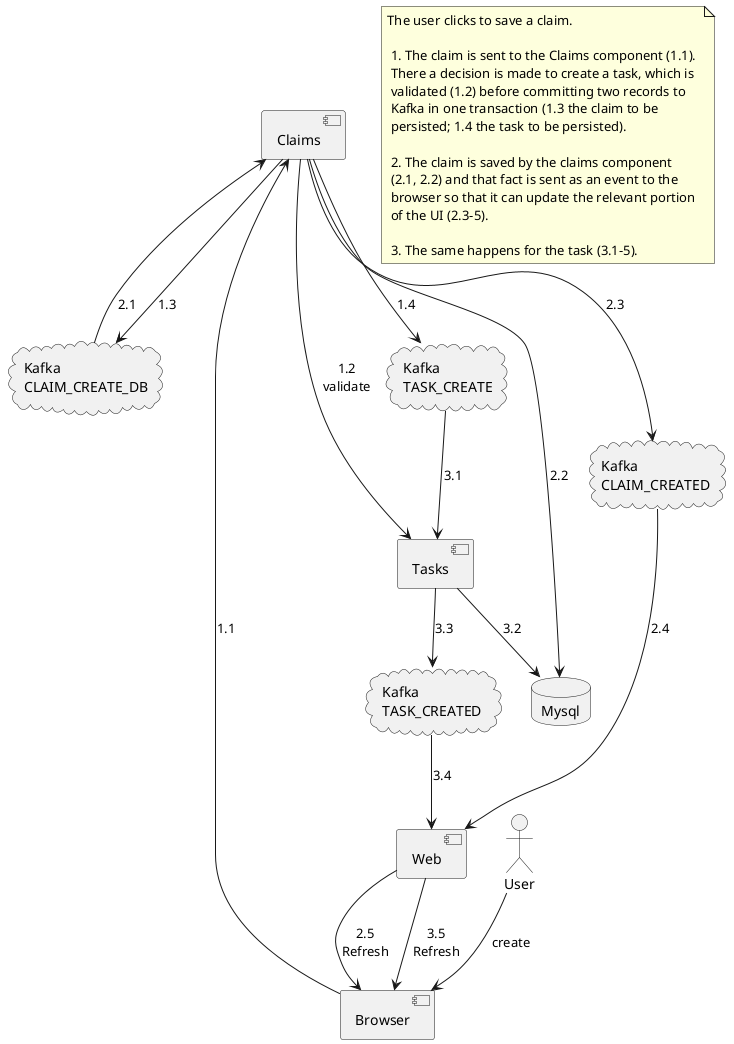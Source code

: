 @startuml

skinparam componentStyle uml2

database Mysql
cloud "Kafka\nCLAIM_CREATE_DB"
cloud "Kafka\nCLAIM_CREATED"
cloud "Kafka\nTASK_CREATE"
cloud "Kafka\nTASK_CREATED"
actor User

note "The user clicks to save a claim. \n \n 1. The claim is sent to the Claims component (1.1). \n There a decision is made to create a task, which is \n validated (1.2) before committing two records to \n Kafka in one transaction (1.3 the claim to be \n persisted; 1.4 the task to be persisted). \n  \n 2. The claim is saved by the claims component \n (2.1, 2.2) and that fact is sent as an event to the \n browser so that it can update the relevant portion \n of the UI (2.3-5). \n \n 3. The same happens for the task (3.1-5)." as N

User --> [Browser] : create
[Browser] --> [Claims] : 1.1
[Claims] --> [Tasks] : 1.2\nvalidate
[Claims] --> [Kafka\nCLAIM_CREATE_DB] : 1.3
[Claims] --> [Kafka\nTASK_CREATE] : 1.4

[Kafka\nCLAIM_CREATE_DB] --> [Claims] : 2.1
[Claims] --> [Mysql] : 2.2
[Claims] --> [Kafka\nCLAIM_CREATED] : 2.3
[Kafka\nCLAIM_CREATED] --> [Web] : 2.4
[Web] --> [Browser] : 2.5\nRefresh

[Kafka\nTASK_CREATE] --> [Tasks] : 3.1
[Tasks] --> [Mysql] : 3.2
[Tasks] --> [Kafka\nTASK_CREATED] : 3.3
[Kafka\nTASK_CREATED] --> [Web] : 3.4
[Web] --> [Browser] : 3.5\nRefresh

@enduml
